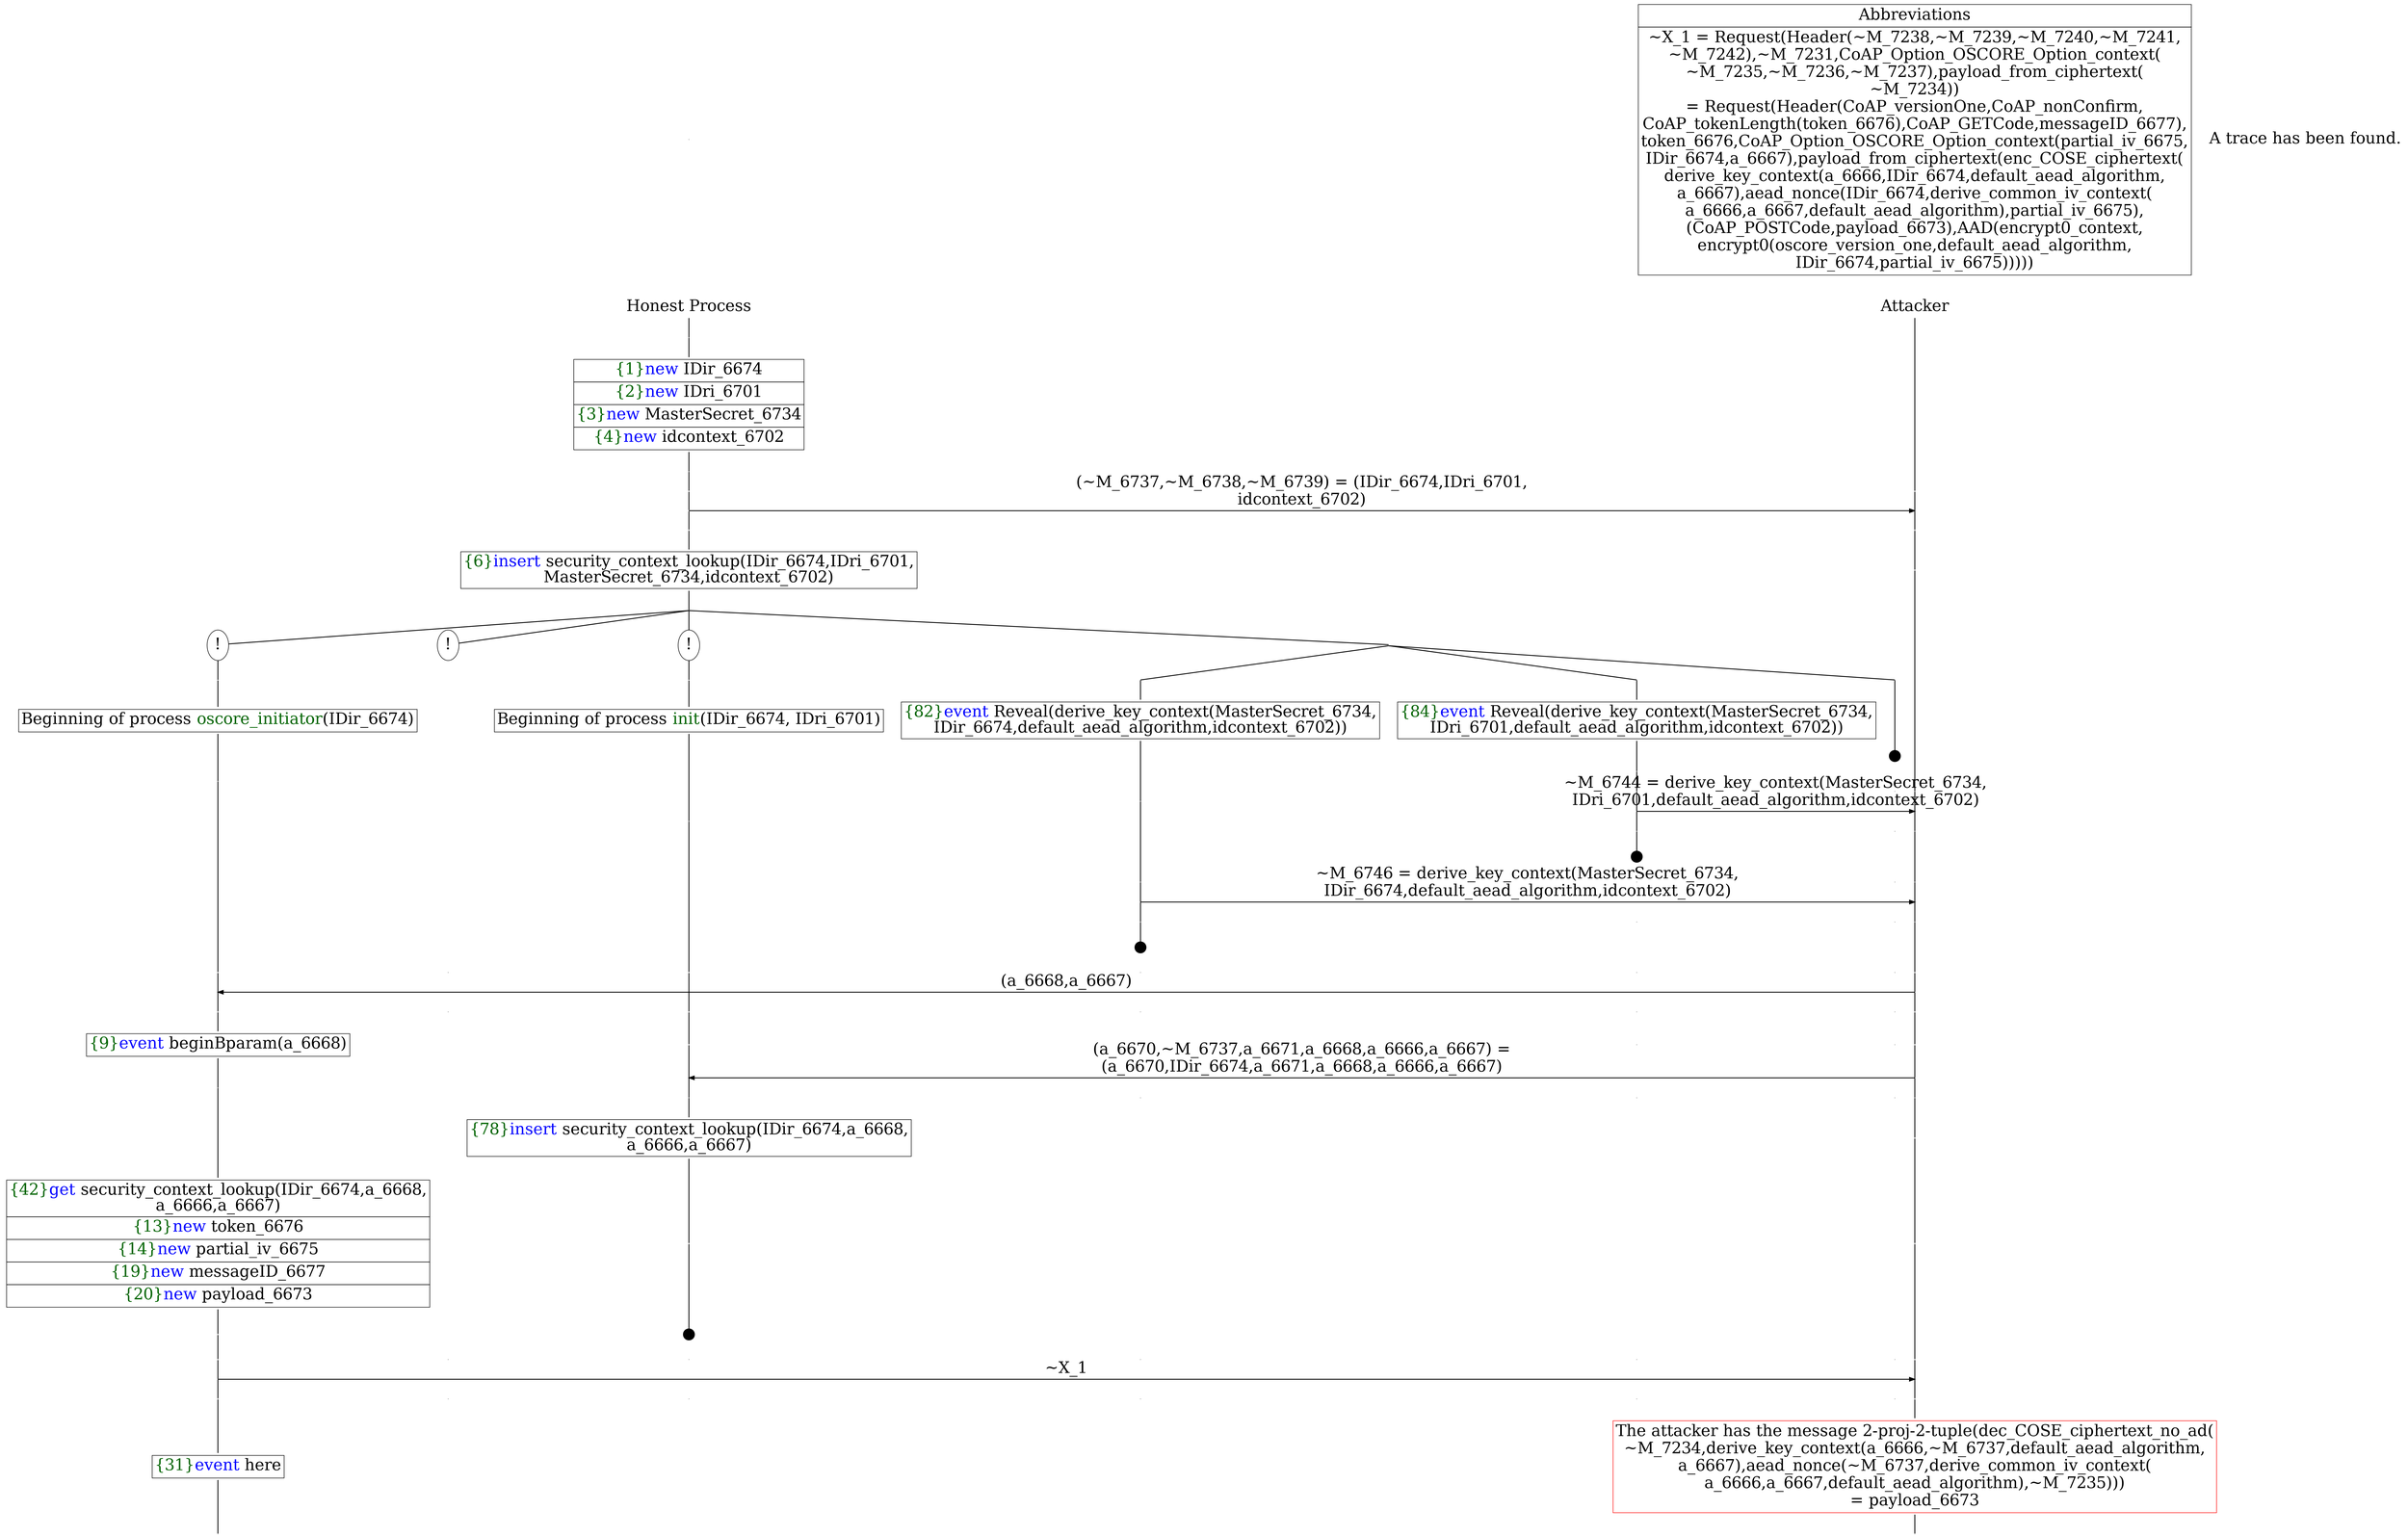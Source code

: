 digraph {
graph [ordering = out]
edge [arrowhead = none, penwidth = 1.6, fontsize = 30]
node [shape = point, width = 0, height = 0, fontsize = 30]
Trace<br/>
[label = <A trace has been found.<br/>
>, shape = plaintext]
P0__0 [label = "Honest Process", shape = plaintext]
P__0 [label = "Attacker", shape = plaintext]
Trace -> P0__0 [label = "", style = invisible, weight = 100]{rank = same; P0__0 P__0}
P0__0 -> P0__1 [label = <>, weight = 100]
P0__1 -> P0__2 [label = <>, weight = 100]
P0__2 [shape = plaintext, label = <<TABLE BORDER="0" CELLBORDER="1" CELLSPACING="0" CELLPADDING="4"> <TR><TD><FONT COLOR="darkgreen">{1}</FONT><FONT COLOR="blue">new </FONT>IDir_6674</TD></TR><TR><TD><FONT COLOR="darkgreen">{2}</FONT><FONT COLOR="blue">new </FONT>IDri_6701</TD></TR><TR><TD><FONT COLOR="darkgreen">{3}</FONT><FONT COLOR="blue">new </FONT>MasterSecret_6734</TD></TR><TR><TD><FONT COLOR="darkgreen">{4}</FONT><FONT COLOR="blue">new </FONT>idcontext_6702</TD></TR></TABLE>>]
P0__2 -> P0__3 [label = <>, weight = 100]
P0__3 -> P0__4 [label = <>, weight = 100]
P__0 -> P__1 [label = <>, weight = 100]
{rank = same; P__1 P0__4}
P0__4 -> P0__5 [label = <>, weight = 100]
P__1 -> P__2 [label = <>, weight = 100]
{rank = same; P__2 P0__5}
P0__5 -> P__2 [label = <(~M_6737,~M_6738,~M_6739) = (IDir_6674,IDri_6701,<br/>
idcontext_6702)>, arrowhead = normal]
P0__5 -> P0__6 [label = <>, weight = 100]
P__2 -> P__3 [label = <>, weight = 100]
{rank = same; P__3 P0__6}
P0__6 -> P0__7 [label = <>, weight = 100]
P0__7 [shape = plaintext, label = <<TABLE BORDER="0" CELLBORDER="1" CELLSPACING="0" CELLPADDING="4"> <TR><TD><FONT COLOR="darkgreen">{6}</FONT><FONT COLOR="blue">insert </FONT>security_context_lookup(IDir_6674,IDri_6701,<br/>
MasterSecret_6734,idcontext_6702)</TD></TR></TABLE>>]
P0__7 -> P0__8 [label = <>, weight = 100]
P__3 -> P__4 [label = <>, weight = 100]
{rank = same; P__4 P0__7}
/*RPar */
P0__8 -> P0_3__8 [label = <>]
P0__8 -> P0_2__8 [label = <>]
P0__8 -> P0_1__8 [label = <>]
P0__8 -> P0_0__8 [label = <>]
P0__8 [label = "", fixedsize = false, width = 0, height = 0, shape = none]
{rank = same; P0_0__8 P0_1__8 P0_2__8 P0_3__8}
/*RPar */
P0_0__8 -> P0_0_2__8 [label = <>]
P0_0__8 -> P0_0_1__8 [label = <>]
P0_0__8 -> P0_0_0__8 [label = <>]
P0_0__8 [label = "", fixedsize = false, width = 0, height = 0, shape = none]
{rank = same; P0_0_0__8 P0_0_1__8 P0_0_2__8}
P0_0_0__9 [label = "", width = 0.3, height = 0.3]
P0_0_0__8 -> P0_0_0__9 [label = <>, weight = 100]
P0_0_1__8 -> P0_0_1__9 [label = <>, weight = 100]
P0_0_1__9 [shape = plaintext, label = <<TABLE BORDER="0" CELLBORDER="1" CELLSPACING="0" CELLPADDING="4"> <TR><TD><FONT COLOR="darkgreen">{84}</FONT><FONT COLOR="blue">event</FONT> Reveal(derive_key_context(MasterSecret_6734,<br/>
IDri_6701,default_aead_algorithm,idcontext_6702))<br/>
</TD></TR></TABLE>>]
P0_0_1__9 -> P0_0_1__10 [label = <>, weight = 100]
P0_0_1__10 -> P0_0_1__11 [label = <>, weight = 100]
P0_0_0__10 [label = "", style = invisible]
P0_0_0__9 -> P0_0_0__10 [label = <>, weight = 100, style = invisible]
P__4 -> P__5 [label = <>, weight = 100]
{rank = same; P__5 P0_0_0__10 P0_0_1__11}
P0_0_1__11 -> P0_0_1__12 [label = <>, weight = 100]
P__5 -> P__6 [label = <>, weight = 100]
{rank = same; P__6 P0_0_1__12}
P0_0_1__12 -> P__6 [label = <~M_6744 = derive_key_context(MasterSecret_6734,<br/>
IDri_6701,default_aead_algorithm,idcontext_6702)>, arrowhead = normal]
P0_0_1__12 -> P0_0_1__13 [label = <>, weight = 100]
P0_0_0__11 [label = "", style = invisible]
P0_0_0__10 -> P0_0_0__11 [label = <>, weight = 100, style = invisible]
P__6 -> P__7 [label = <>, weight = 100]
{rank = same; P__7 P0_0_0__11 P0_0_1__13}
P0_0_1__14 [label = "", width = 0.3, height = 0.3]
P0_0_1__13 -> P0_0_1__14 [label = <>, weight = 100]
P0_0_2__8 -> P0_0_2__9 [label = <>, weight = 100]
P0_0_2__9 [shape = plaintext, label = <<TABLE BORDER="0" CELLBORDER="1" CELLSPACING="0" CELLPADDING="4"> <TR><TD><FONT COLOR="darkgreen">{82}</FONT><FONT COLOR="blue">event</FONT> Reveal(derive_key_context(MasterSecret_6734,<br/>
IDir_6674,default_aead_algorithm,idcontext_6702))<br/>
</TD></TR></TABLE>>]
P0_0_2__9 -> P0_0_2__10 [label = <>, weight = 100]
P0_0_2__10 -> P0_0_2__11 [label = <>, weight = 100]
P0_0_1__15 [label = "", style = invisible]
P0_0_1__14 -> P0_0_1__15 [label = <>, weight = 100, style = invisible]
P0_0_0__12 [label = "", style = invisible]
P0_0_0__11 -> P0_0_0__12 [label = <>, weight = 100, style = invisible]
P__7 -> P__8 [label = <>, weight = 100]
{rank = same; P__8 P0_0_0__12 P0_0_1__15 P0_0_2__11}
P0_0_2__11 -> P0_0_2__12 [label = <>, weight = 100]
P__8 -> P__9 [label = <>, weight = 100]
{rank = same; P__9 P0_0_2__12}
P0_0_2__12 -> P__9 [label = <~M_6746 = derive_key_context(MasterSecret_6734,<br/>
IDir_6674,default_aead_algorithm,idcontext_6702)>, arrowhead = normal]
P0_0_2__12 -> P0_0_2__13 [label = <>, weight = 100]
P0_0_1__16 [label = "", style = invisible]
P0_0_1__15 -> P0_0_1__16 [label = <>, weight = 100, style = invisible]
P0_0_0__13 [label = "", style = invisible]
P0_0_0__12 -> P0_0_0__13 [label = <>, weight = 100, style = invisible]
P__9 -> P__10 [label = <>, weight = 100]
{rank = same; P__10 P0_0_0__13 P0_0_1__16 P0_0_2__13}
P0_0_2__14 [label = "", width = 0.3, height = 0.3]
P0_0_2__13 -> P0_0_2__14 [label = <>, weight = 100]
P0_1__8 [label = "!", shape = ellipse]
P0_1_0__8 [label = "", fixedsize = false, width = 0, height = 0, shape = none]
P0_1__8 -> P0_1_0__8 [label = <>, weight = 100]
P0_1_0__8 -> P0_1_0__9 [label = <>, weight = 100]
P0_1_0__9 [shape = plaintext, label = <<TABLE BORDER="0" CELLBORDER="1" CELLSPACING="0" CELLPADDING="4"> <TR><TD>Beginning of process <FONT COLOR="darkgreen">init</FONT>(IDir_6674, IDri_6701)<br/>
</TD></TR></TABLE>>]
P0_1_0__9 -> P0_1_0__10 [label = <>, weight = 100]
P0_2__8 [label = "!", shape = ellipse]
P0_3__8 [label = "!", shape = ellipse]
P0_3_0__8 [label = "", fixedsize = false, width = 0, height = 0, shape = none]
P0_3__8 -> P0_3_0__8 [label = <>, weight = 100]
P0_3_0__8 -> P0_3_0__9 [label = <>, weight = 100]
P0_3_0__9 [shape = plaintext, label = <<TABLE BORDER="0" CELLBORDER="1" CELLSPACING="0" CELLPADDING="4"> <TR><TD>Beginning of process <FONT COLOR="darkgreen">oscore_initiator</FONT>(IDir_6674)<br/>
</TD></TR></TABLE>>]
P0_3_0__9 -> P0_3_0__10 [label = <>, weight = 100]
P0_3_0__10 -> P0_3_0__11 [label = <>, weight = 100]
P0_2__9 [label = "", style = invisible]
P0_2__8 -> P0_2__9 [label = <>, weight = 100, style = invisible]
P0_1_0__10 -> P0_1_0__11 [label = <>, weight = 100]
P0_0_2__15 [label = "", style = invisible]
P0_0_2__14 -> P0_0_2__15 [label = <>, weight = 100, style = invisible]
P0_0_1__17 [label = "", style = invisible]
P0_0_1__16 -> P0_0_1__17 [label = <>, weight = 100, style = invisible]
P0_0_0__14 [label = "", style = invisible]
P0_0_0__13 -> P0_0_0__14 [label = <>, weight = 100, style = invisible]
P__10 -> P__11 [label = <>, weight = 100]
{rank = same; P__11 P0_0_0__14 P0_0_1__17 P0_0_2__15 P0_1_0__11 P0_2__9 P0_3_0__11}
P0_3_0__11 -> P0_3_0__12 [label = <>, weight = 100]
P__11 -> P__12 [label = <>, weight = 100]
{rank = same; P__12 P0_3_0__12}
P0_3_0__12 -> P__12 [label = <(a_6668,a_6667)>, dir = back, arrowhead = normal]
P0_3_0__12 -> P0_3_0__13 [label = <>, weight = 100]
P0_2__10 [label = "", style = invisible]
P0_2__9 -> P0_2__10 [label = <>, weight = 100, style = invisible]
P0_1_0__11 -> P0_1_0__12 [label = <>, weight = 100]
P0_0_2__16 [label = "", style = invisible]
P0_0_2__15 -> P0_0_2__16 [label = <>, weight = 100, style = invisible]
P0_0_1__18 [label = "", style = invisible]
P0_0_1__17 -> P0_0_1__18 [label = <>, weight = 100, style = invisible]
P0_0_0__15 [label = "", style = invisible]
P0_0_0__14 -> P0_0_0__15 [label = <>, weight = 100, style = invisible]
P__12 -> P__13 [label = <>, weight = 100]
{rank = same; P__13 P0_0_0__15 P0_0_1__18 P0_0_2__16 P0_1_0__12 P0_2__10 P0_3_0__13}
P0_3_0__13 -> P0_3_0__14 [label = <>, weight = 100]
P0_3_0__14 [shape = plaintext, label = <<TABLE BORDER="0" CELLBORDER="1" CELLSPACING="0" CELLPADDING="4"> <TR><TD><FONT COLOR="darkgreen">{9}</FONT><FONT COLOR="blue">event</FONT> beginBparam(a_6668)</TD></TR></TABLE>>]
P0_3_0__14 -> P0_3_0__15 [label = <>, weight = 100]
P0_1_0__12 -> P0_1_0__13 [label = <>, weight = 100]
P0_0_2__17 [label = "", style = invisible]
P0_0_2__16 -> P0_0_2__17 [label = <>, weight = 100, style = invisible]
P0_0_1__19 [label = "", style = invisible]
P0_0_1__18 -> P0_0_1__19 [label = <>, weight = 100, style = invisible]
P0_0_0__16 [label = "", style = invisible]
P0_0_0__15 -> P0_0_0__16 [label = <>, weight = 100, style = invisible]
P__13 -> P__14 [label = <>, weight = 100]
{rank = same; P__14 P0_0_0__16 P0_0_1__19 P0_0_2__17 P0_1_0__13}
P0_1_0__13 -> P0_1_0__14 [label = <>, weight = 100]
P__14 -> P__15 [label = <>, weight = 100]
{rank = same; P__15 P0_1_0__14}
P0_1_0__14 -> P__15 [label = <(a_6670,~M_6737,a_6671,a_6668,a_6666,a_6667) =<br/>
(a_6670,IDir_6674,a_6671,a_6668,a_6666,a_6667)>, dir = back, arrowhead = normal]
P0_1_0__14 -> P0_1_0__15 [label = <>, weight = 100]
P0_0_2__18 [label = "", style = invisible]
P0_0_2__17 -> P0_0_2__18 [label = <>, weight = 100, style = invisible]
P0_0_1__20 [label = "", style = invisible]
P0_0_1__19 -> P0_0_1__20 [label = <>, weight = 100, style = invisible]
P0_0_0__17 [label = "", style = invisible]
P0_0_0__16 -> P0_0_0__17 [label = <>, weight = 100, style = invisible]
P__15 -> P__16 [label = <>, weight = 100]
{rank = same; P__16 P0_0_0__17 P0_0_1__20 P0_0_2__18 P0_1_0__15}
P0_1_0__15 -> P0_1_0__16 [label = <>, weight = 100]
P0_1_0__16 [shape = plaintext, label = <<TABLE BORDER="0" CELLBORDER="1" CELLSPACING="0" CELLPADDING="4"> <TR><TD><FONT COLOR="darkgreen">{78}</FONT><FONT COLOR="blue">insert </FONT>security_context_lookup(IDir_6674,a_6668,<br/>
a_6666,a_6667)</TD></TR></TABLE>>]
P0_1_0__16 -> P0_1_0__17 [label = <>, weight = 100]
P__16 -> P__17 [label = <>, weight = 100]
{rank = same; P__17 P0_1_0__16}
P0_1_0__18 [label = "", width = 0.3, height = 0.3]
P0_1_0__17 -> P0_1_0__18 [label = <>, weight = 100]
P0_3_0__15 -> P0_3_0__16 [label = <>, weight = 100]
P0_3_0__16 [shape = plaintext, label = <<TABLE BORDER="0" CELLBORDER="1" CELLSPACING="0" CELLPADDING="4"> <TR><TD><FONT COLOR="darkgreen">{42}</FONT><FONT COLOR="blue">get </FONT>security_context_lookup(IDir_6674,a_6668,<br/>
a_6666,a_6667)</TD></TR><TR><TD><FONT COLOR="darkgreen">{13}</FONT><FONT COLOR="blue">new </FONT>token_6676</TD></TR><TR><TD><FONT COLOR="darkgreen">{14}</FONT><FONT COLOR="blue">new </FONT>partial_iv_6675</TD></TR><TR><TD><FONT COLOR="darkgreen">{19}</FONT><FONT COLOR="blue">new </FONT>messageID_6677</TD></TR><TR><TD><FONT COLOR="darkgreen">{20}</FONT><FONT COLOR="blue">new </FONT>payload_6673</TD></TR></TABLE>>]
P0_3_0__16 -> P0_3_0__17 [label = <>, weight = 100]
P__17 -> P__18 [label = <>, weight = 100]
{rank = same; P__18 P0_3_0__16}
P0_3_0__17 -> P0_3_0__18 [label = <>, weight = 100]
P0_2__11 [label = "", style = invisible]
P0_2__10 -> P0_2__11 [label = <>, weight = 100, style = invisible]
P0_1_0__19 [label = "", style = invisible]
P0_1_0__18 -> P0_1_0__19 [label = <>, weight = 100, style = invisible]
P0_0_2__19 [label = "", style = invisible]
P0_0_2__18 -> P0_0_2__19 [label = <>, weight = 100, style = invisible]
P0_0_1__21 [label = "", style = invisible]
P0_0_1__20 -> P0_0_1__21 [label = <>, weight = 100, style = invisible]
P0_0_0__18 [label = "", style = invisible]
P0_0_0__17 -> P0_0_0__18 [label = <>, weight = 100, style = invisible]
P__18 -> P__19 [label = <>, weight = 100]
{rank = same; P__19 P0_0_0__18 P0_0_1__21 P0_0_2__19 P0_1_0__19 P0_2__11 P0_3_0__18}
P0_3_0__18 -> P0_3_0__19 [label = <>, weight = 100]
P__19 -> P__20 [label = <>, weight = 100]
{rank = same; P__20 P0_3_0__19}
P0_3_0__19 -> P__20 [label = <~X_1>, arrowhead = normal]
P0_3_0__19 -> P0_3_0__20 [label = <>, weight = 100]
P0_2__12 [label = "", style = invisible]
P0_2__11 -> P0_2__12 [label = <>, weight = 100, style = invisible]
P0_1_0__20 [label = "", style = invisible]
P0_1_0__19 -> P0_1_0__20 [label = <>, weight = 100, style = invisible]
P0_0_2__20 [label = "", style = invisible]
P0_0_2__19 -> P0_0_2__20 [label = <>, weight = 100, style = invisible]
P0_0_1__22 [label = "", style = invisible]
P0_0_1__21 -> P0_0_1__22 [label = <>, weight = 100, style = invisible]
P0_0_0__19 [label = "", style = invisible]
P0_0_0__18 -> P0_0_0__19 [label = <>, weight = 100, style = invisible]
P__20 -> P__21 [label = <>, weight = 100]
{rank = same; P__21 P0_0_0__19 P0_0_1__22 P0_0_2__20 P0_1_0__20 P0_2__12 P0_3_0__20}
P0_3_0__20 -> P0_3_0__21 [label = <>, weight = 100]
P0_3_0__21 [shape = plaintext, label = <<TABLE BORDER="0" CELLBORDER="1" CELLSPACING="0" CELLPADDING="4"> <TR><TD><FONT COLOR="darkgreen">{31}</FONT><FONT COLOR="blue">event</FONT> here</TD></TR></TABLE>>]
P0_3_0__21 -> P0_3_0__22 [label = <>, weight = 100]
P__21 -> P__22 [label = <>, weight = 100]
P__22 [color = red, shape = plaintext, label = <<TABLE BORDER="0" CELLBORDER="1" CELLSPACING="0" CELLPADDING="4"> <TR><TD>The attacker has the message 2-proj-2-tuple(dec_COSE_ciphertext_no_ad(<br/>
~M_7234,derive_key_context(a_6666,~M_6737,default_aead_algorithm,<br/>
a_6667),aead_nonce(~M_6737,derive_common_iv_context(<br/>
a_6666,a_6667,default_aead_algorithm),~M_7235)))<br/>
= payload_6673</TD></TR></TABLE>>]
P__22 -> P__23 [label = <>, weight = 100]
Abbrev [shape = plaintext, label = <<TABLE BORDER="0" CELLBORDER="1" CELLSPACING="0" CELLPADDING="4"><TR> <TD> Abbreviations </TD></TR><TR><TD>~X_1 = Request(Header(~M_7238,~M_7239,~M_7240,~M_7241,<br/>
~M_7242),~M_7231,CoAP_Option_OSCORE_Option_context(<br/>
~M_7235,~M_7236,~M_7237),payload_from_ciphertext(<br/>
~M_7234))<br/>
= Request(Header(CoAP_versionOne,CoAP_nonConfirm,<br/>
CoAP_tokenLength(token_6676),CoAP_GETCode,messageID_6677),<br/>
token_6676,CoAP_Option_OSCORE_Option_context(partial_iv_6675,<br/>
IDir_6674,a_6667),payload_from_ciphertext(enc_COSE_ciphertext(<br/>
derive_key_context(a_6666,IDir_6674,default_aead_algorithm,<br/>
a_6667),aead_nonce(IDir_6674,derive_common_iv_context(<br/>
a_6666,a_6667,default_aead_algorithm),partial_iv_6675),<br/>
(CoAP_POSTCode,payload_6673),AAD(encrypt0_context,<br/>
encrypt0(oscore_version_one,default_aead_algorithm,<br/>
IDir_6674,partial_iv_6675)))))</TD></TR></TABLE>>]Abbrev -> P__0 [style = invisible, weight =100]}